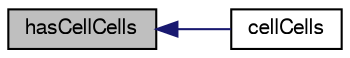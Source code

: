 digraph "hasCellCells"
{
  bgcolor="transparent";
  edge [fontname="FreeSans",fontsize="10",labelfontname="FreeSans",labelfontsize="10"];
  node [fontname="FreeSans",fontsize="10",shape=record];
  rankdir="LR";
  Node52398 [label="hasCellCells",height=0.2,width=0.4,color="black", fillcolor="grey75", style="filled", fontcolor="black"];
  Node52398 -> Node52399 [dir="back",color="midnightblue",fontsize="10",style="solid",fontname="FreeSans"];
  Node52399 [label="cellCells",height=0.2,width=0.4,color="black",URL="$a27530.html#a6633e5df84e7bfcb8659a49b34195925",tooltip="cellCells using cells. "];
}

